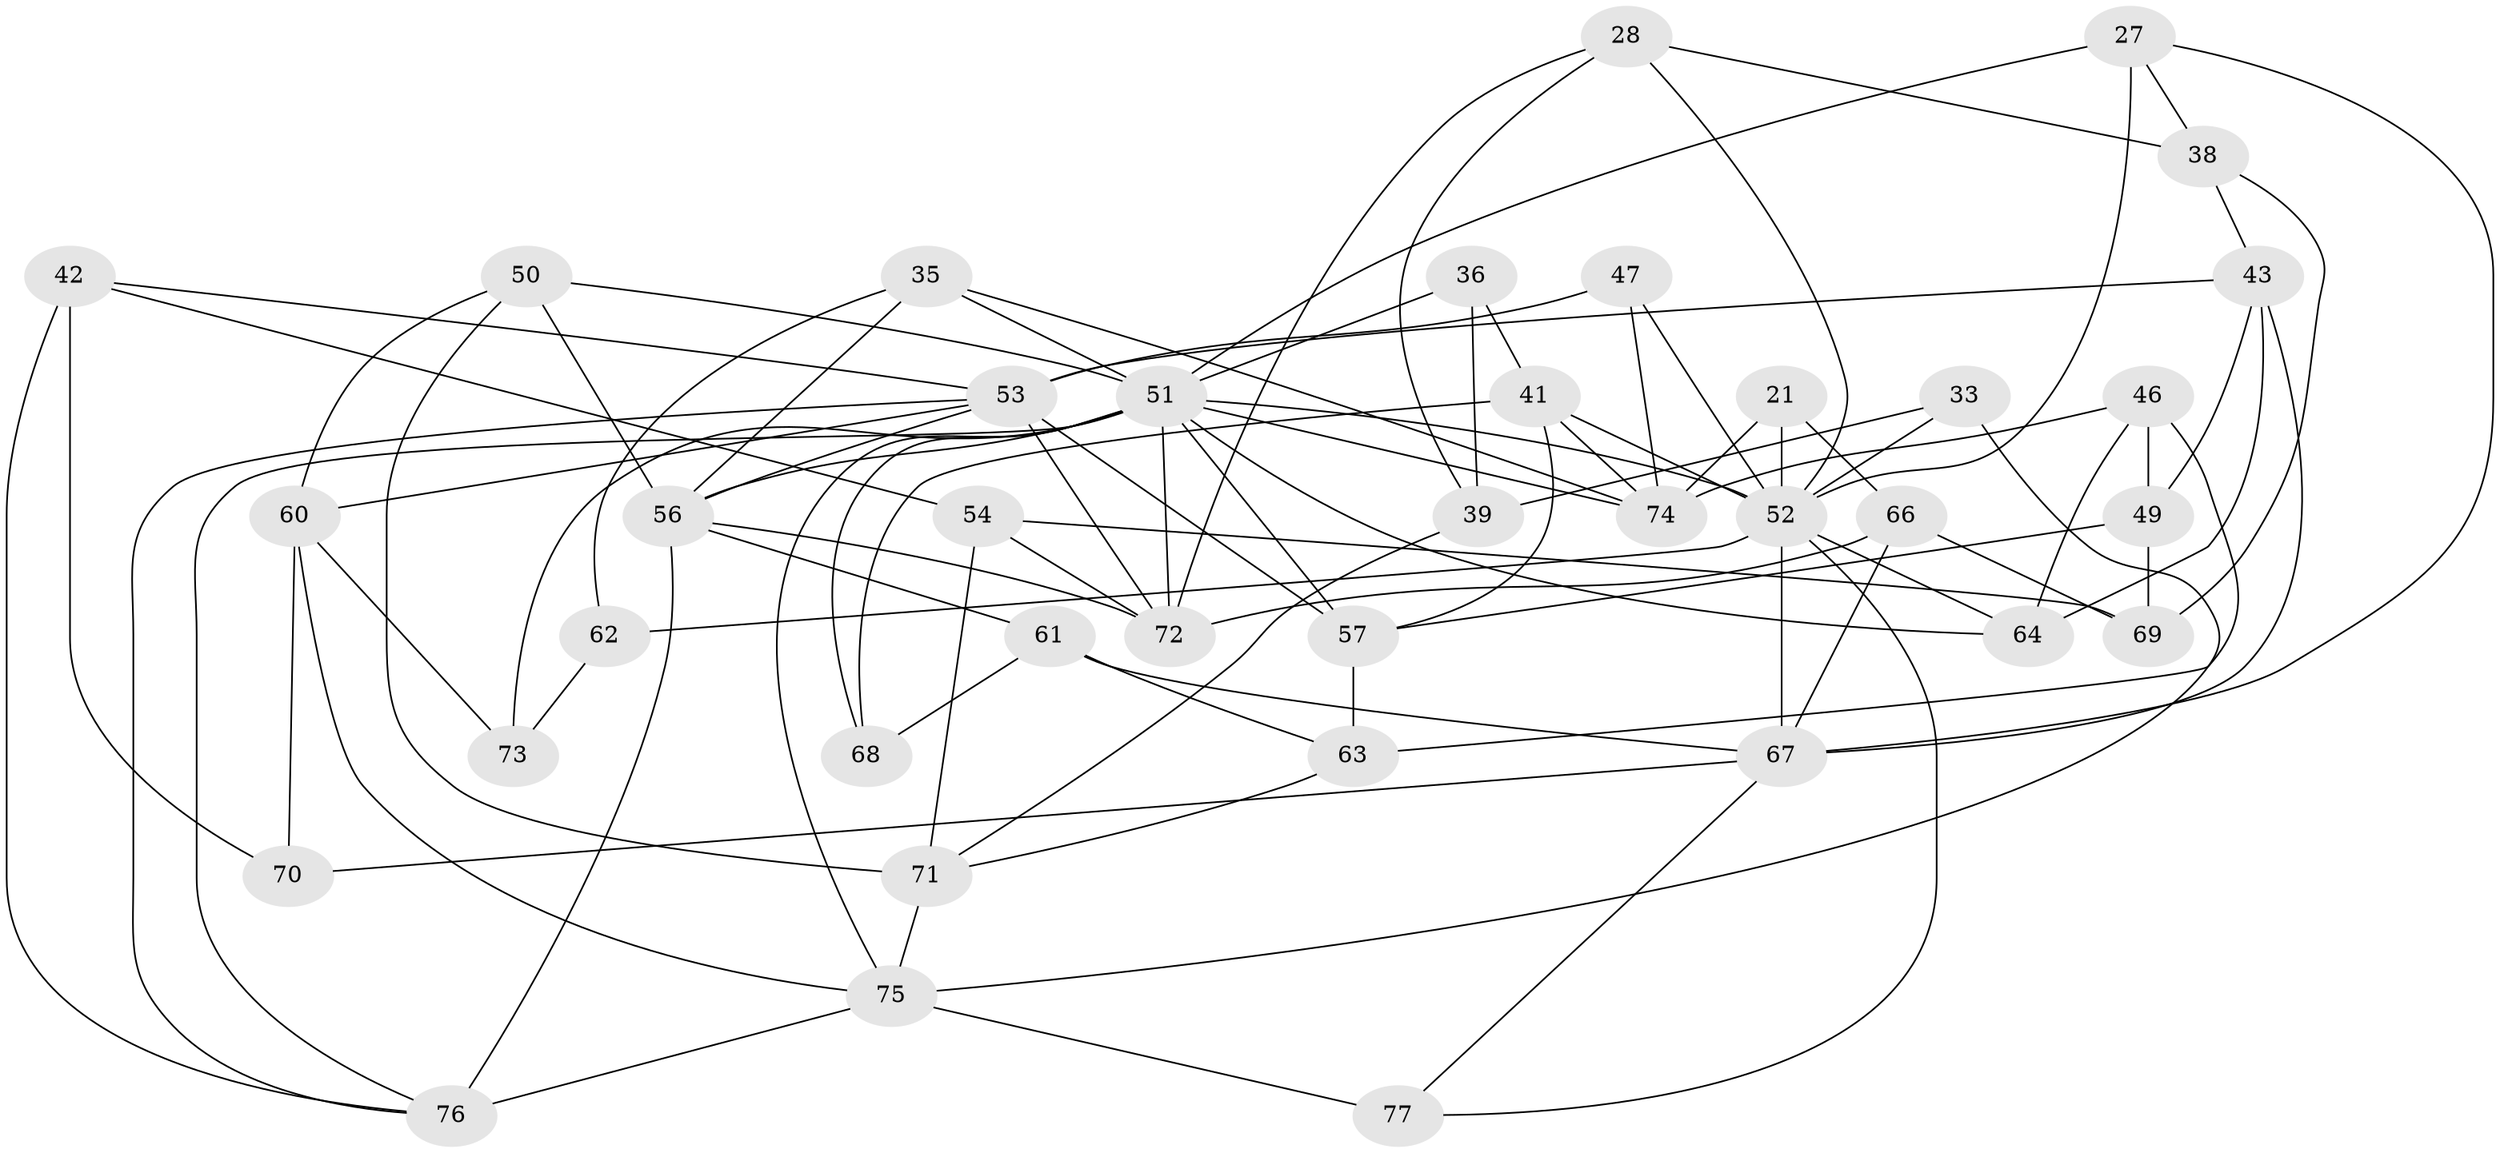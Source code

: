 // original degree distribution, {4: 1.0}
// Generated by graph-tools (version 1.1) at 2025/56/03/09/25 04:56:35]
// undirected, 38 vertices, 91 edges
graph export_dot {
graph [start="1"]
  node [color=gray90,style=filled];
  21;
  27;
  28;
  33;
  35;
  36;
  38;
  39;
  41 [super="+25"];
  42 [super="+30"];
  43 [super="+31"];
  46;
  47 [super="+37"];
  49;
  50 [super="+3"];
  51 [super="+32+40"];
  52 [super="+48"];
  53 [super="+24+9"];
  54;
  56 [super="+2+20+4"];
  57 [super="+18"];
  60 [super="+59"];
  61;
  62;
  63;
  64 [super="+45"];
  66 [super="+19"];
  67 [super="+65"];
  68;
  69;
  70;
  71 [super="+34"];
  72 [super="+14+15"];
  73;
  74 [super="+8+55"];
  75 [super="+7+29"];
  76 [super="+58+23"];
  77;
  21 -- 66 [weight=2];
  21 -- 74;
  21 -- 52;
  27 -- 38;
  27 -- 67;
  27 -- 51;
  27 -- 52;
  28 -- 72;
  28 -- 38;
  28 -- 39;
  28 -- 52;
  33 -- 75;
  33 -- 39;
  33 -- 52 [weight=2];
  35 -- 62;
  35 -- 56;
  35 -- 74;
  35 -- 51;
  36 -- 41;
  36 -- 39;
  36 -- 51 [weight=2];
  38 -- 69;
  38 -- 43;
  39 -- 71;
  41 -- 68 [weight=2];
  41 -- 74;
  41 -- 57;
  41 -- 52;
  42 -- 54;
  42 -- 76 [weight=2];
  42 -- 70 [weight=2];
  42 -- 53;
  43 -- 49;
  43 -- 64 [weight=2];
  43 -- 67;
  43 -- 53;
  46 -- 64;
  46 -- 49;
  46 -- 63;
  46 -- 74;
  47 -- 53 [weight=2];
  47 -- 74 [weight=3];
  47 -- 52;
  49 -- 69;
  49 -- 57;
  50 -- 60;
  50 -- 71 [weight=2];
  50 -- 56 [weight=2];
  50 -- 51;
  51 -- 64 [weight=2];
  51 -- 56;
  51 -- 68;
  51 -- 72 [weight=2];
  51 -- 73 [weight=2];
  51 -- 74;
  51 -- 75;
  51 -- 76;
  51 -- 52 [weight=2];
  51 -- 57 [weight=2];
  52 -- 62 [weight=2];
  52 -- 64;
  52 -- 67;
  52 -- 77;
  53 -- 60 [weight=2];
  53 -- 56;
  53 -- 72;
  53 -- 57;
  53 -- 76;
  54 -- 69;
  54 -- 71;
  54 -- 72;
  56 -- 61;
  56 -- 76 [weight=2];
  56 -- 72 [weight=2];
  57 -- 63;
  60 -- 70;
  60 -- 73;
  60 -- 75;
  61 -- 68;
  61 -- 63;
  61 -- 67;
  62 -- 73;
  63 -- 71;
  66 -- 69;
  66 -- 67 [weight=2];
  66 -- 72;
  67 -- 77;
  67 -- 70;
  71 -- 75;
  75 -- 76 [weight=2];
  75 -- 77 [weight=2];
}
